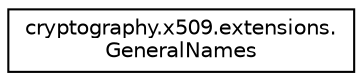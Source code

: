 digraph "Graphical Class Hierarchy"
{
 // LATEX_PDF_SIZE
  edge [fontname="Helvetica",fontsize="10",labelfontname="Helvetica",labelfontsize="10"];
  node [fontname="Helvetica",fontsize="10",shape=record];
  rankdir="LR";
  Node0 [label="cryptography.x509.extensions.\lGeneralNames",height=0.2,width=0.4,color="black", fillcolor="white", style="filled",URL="$classcryptography_1_1x509_1_1extensions_1_1GeneralNames.html",tooltip=" "];
}
